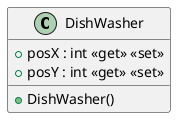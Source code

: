 @startuml
class DishWasher {
    + posX : int <<get>> <<set>>
    + posY : int <<get>> <<set>>
    + DishWasher()
}
@enduml
